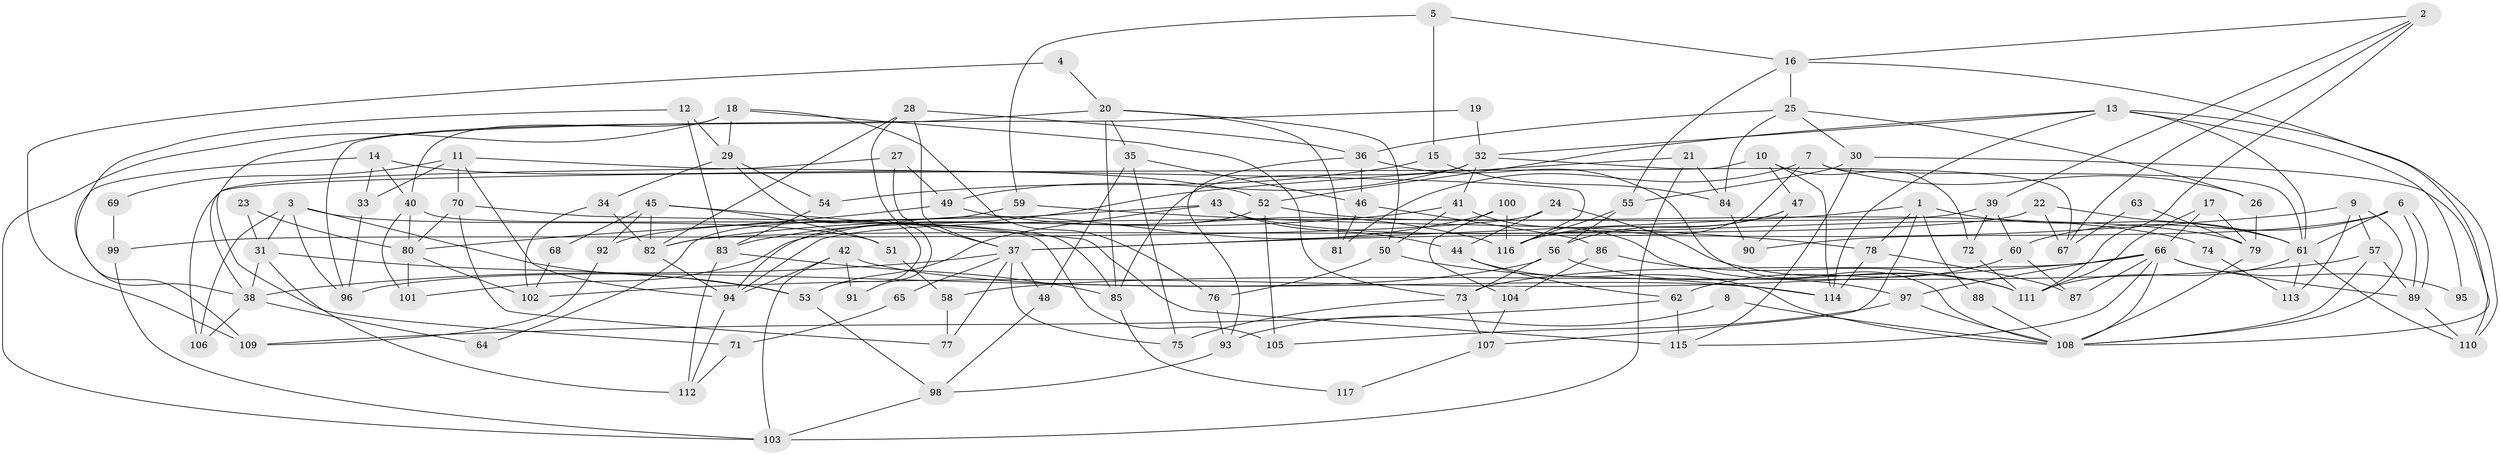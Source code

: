 // coarse degree distribution, {7: 0.05714285714285714, 4: 0.2, 9: 0.05714285714285714, 2: 0.11428571428571428, 5: 0.18571428571428572, 3: 0.17142857142857143, 8: 0.014285714285714285, 14: 0.014285714285714285, 11: 0.04285714285714286, 6: 0.11428571428571428, 10: 0.014285714285714285, 12: 0.014285714285714285}
// Generated by graph-tools (version 1.1) at 2025/18/03/04/25 18:18:57]
// undirected, 117 vertices, 234 edges
graph export_dot {
graph [start="1"]
  node [color=gray90,style=filled];
  1;
  2;
  3;
  4;
  5;
  6;
  7;
  8;
  9;
  10;
  11;
  12;
  13;
  14;
  15;
  16;
  17;
  18;
  19;
  20;
  21;
  22;
  23;
  24;
  25;
  26;
  27;
  28;
  29;
  30;
  31;
  32;
  33;
  34;
  35;
  36;
  37;
  38;
  39;
  40;
  41;
  42;
  43;
  44;
  45;
  46;
  47;
  48;
  49;
  50;
  51;
  52;
  53;
  54;
  55;
  56;
  57;
  58;
  59;
  60;
  61;
  62;
  63;
  64;
  65;
  66;
  67;
  68;
  69;
  70;
  71;
  72;
  73;
  74;
  75;
  76;
  77;
  78;
  79;
  80;
  81;
  82;
  83;
  84;
  85;
  86;
  87;
  88;
  89;
  90;
  91;
  92;
  93;
  94;
  95;
  96;
  97;
  98;
  99;
  100;
  101;
  102;
  103;
  104;
  105;
  106;
  107;
  108;
  109;
  110;
  111;
  112;
  113;
  114;
  115;
  116;
  117;
  1 -- 37;
  1 -- 61;
  1 -- 78;
  1 -- 88;
  1 -- 107;
  2 -- 67;
  2 -- 16;
  2 -- 39;
  2 -- 111;
  3 -- 51;
  3 -- 53;
  3 -- 31;
  3 -- 96;
  3 -- 106;
  4 -- 109;
  4 -- 20;
  5 -- 16;
  5 -- 15;
  5 -- 59;
  6 -- 89;
  6 -- 89;
  6 -- 61;
  6 -- 60;
  6 -- 90;
  7 -- 81;
  7 -- 116;
  7 -- 26;
  7 -- 61;
  8 -- 108;
  8 -- 93;
  9 -- 37;
  9 -- 108;
  9 -- 57;
  9 -- 113;
  10 -- 72;
  10 -- 106;
  10 -- 47;
  10 -- 114;
  11 -- 94;
  11 -- 116;
  11 -- 33;
  11 -- 69;
  11 -- 70;
  12 -- 38;
  12 -- 83;
  12 -- 29;
  13 -- 61;
  13 -- 114;
  13 -- 32;
  13 -- 52;
  13 -- 95;
  13 -- 110;
  14 -- 52;
  14 -- 33;
  14 -- 40;
  14 -- 109;
  15 -- 54;
  15 -- 84;
  16 -- 108;
  16 -- 25;
  16 -- 55;
  17 -- 111;
  17 -- 66;
  17 -- 79;
  18 -- 76;
  18 -- 73;
  18 -- 29;
  18 -- 40;
  18 -- 103;
  19 -- 32;
  19 -- 96;
  20 -- 50;
  20 -- 85;
  20 -- 35;
  20 -- 71;
  20 -- 81;
  21 -- 84;
  21 -- 103;
  21 -- 83;
  22 -- 61;
  22 -- 82;
  22 -- 67;
  23 -- 80;
  23 -- 31;
  24 -- 111;
  24 -- 44;
  24 -- 99;
  25 -- 36;
  25 -- 26;
  25 -- 30;
  25 -- 84;
  26 -- 79;
  27 -- 38;
  27 -- 49;
  27 -- 37;
  28 -- 82;
  28 -- 36;
  28 -- 37;
  28 -- 91;
  29 -- 34;
  29 -- 53;
  29 -- 54;
  30 -- 110;
  30 -- 55;
  30 -- 115;
  31 -- 53;
  31 -- 38;
  31 -- 112;
  32 -- 85;
  32 -- 41;
  32 -- 49;
  32 -- 67;
  33 -- 96;
  34 -- 102;
  34 -- 82;
  35 -- 75;
  35 -- 46;
  35 -- 48;
  36 -- 108;
  36 -- 46;
  36 -- 93;
  37 -- 38;
  37 -- 48;
  37 -- 65;
  37 -- 75;
  37 -- 77;
  38 -- 64;
  38 -- 106;
  39 -- 60;
  39 -- 72;
  39 -- 94;
  40 -- 80;
  40 -- 101;
  40 -- 105;
  41 -- 111;
  41 -- 50;
  41 -- 82;
  42 -- 114;
  42 -- 94;
  42 -- 91;
  42 -- 103;
  43 -- 79;
  43 -- 53;
  43 -- 44;
  43 -- 92;
  44 -- 108;
  44 -- 62;
  45 -- 82;
  45 -- 115;
  45 -- 51;
  45 -- 68;
  45 -- 92;
  46 -- 86;
  46 -- 81;
  47 -- 56;
  47 -- 90;
  47 -- 116;
  48 -- 98;
  49 -- 116;
  49 -- 80;
  50 -- 114;
  50 -- 76;
  51 -- 58;
  52 -- 94;
  52 -- 74;
  52 -- 105;
  53 -- 98;
  54 -- 83;
  55 -- 56;
  55 -- 116;
  56 -- 97;
  56 -- 73;
  56 -- 96;
  57 -- 89;
  57 -- 58;
  57 -- 108;
  58 -- 77;
  59 -- 78;
  59 -- 64;
  60 -- 62;
  60 -- 87;
  61 -- 110;
  61 -- 111;
  61 -- 113;
  62 -- 109;
  62 -- 115;
  63 -- 67;
  63 -- 79;
  65 -- 71;
  66 -- 115;
  66 -- 108;
  66 -- 73;
  66 -- 87;
  66 -- 89;
  66 -- 95;
  66 -- 97;
  66 -- 102;
  68 -- 102;
  69 -- 99;
  70 -- 80;
  70 -- 77;
  70 -- 85;
  71 -- 112;
  72 -- 111;
  73 -- 75;
  73 -- 107;
  74 -- 113;
  76 -- 93;
  78 -- 87;
  78 -- 114;
  79 -- 108;
  80 -- 101;
  80 -- 102;
  82 -- 94;
  83 -- 112;
  83 -- 85;
  84 -- 90;
  85 -- 117;
  86 -- 111;
  86 -- 104;
  88 -- 108;
  89 -- 110;
  92 -- 109;
  93 -- 98;
  94 -- 112;
  97 -- 105;
  97 -- 108;
  98 -- 103;
  99 -- 103;
  100 -- 116;
  100 -- 101;
  100 -- 104;
  104 -- 107;
  107 -- 117;
}
